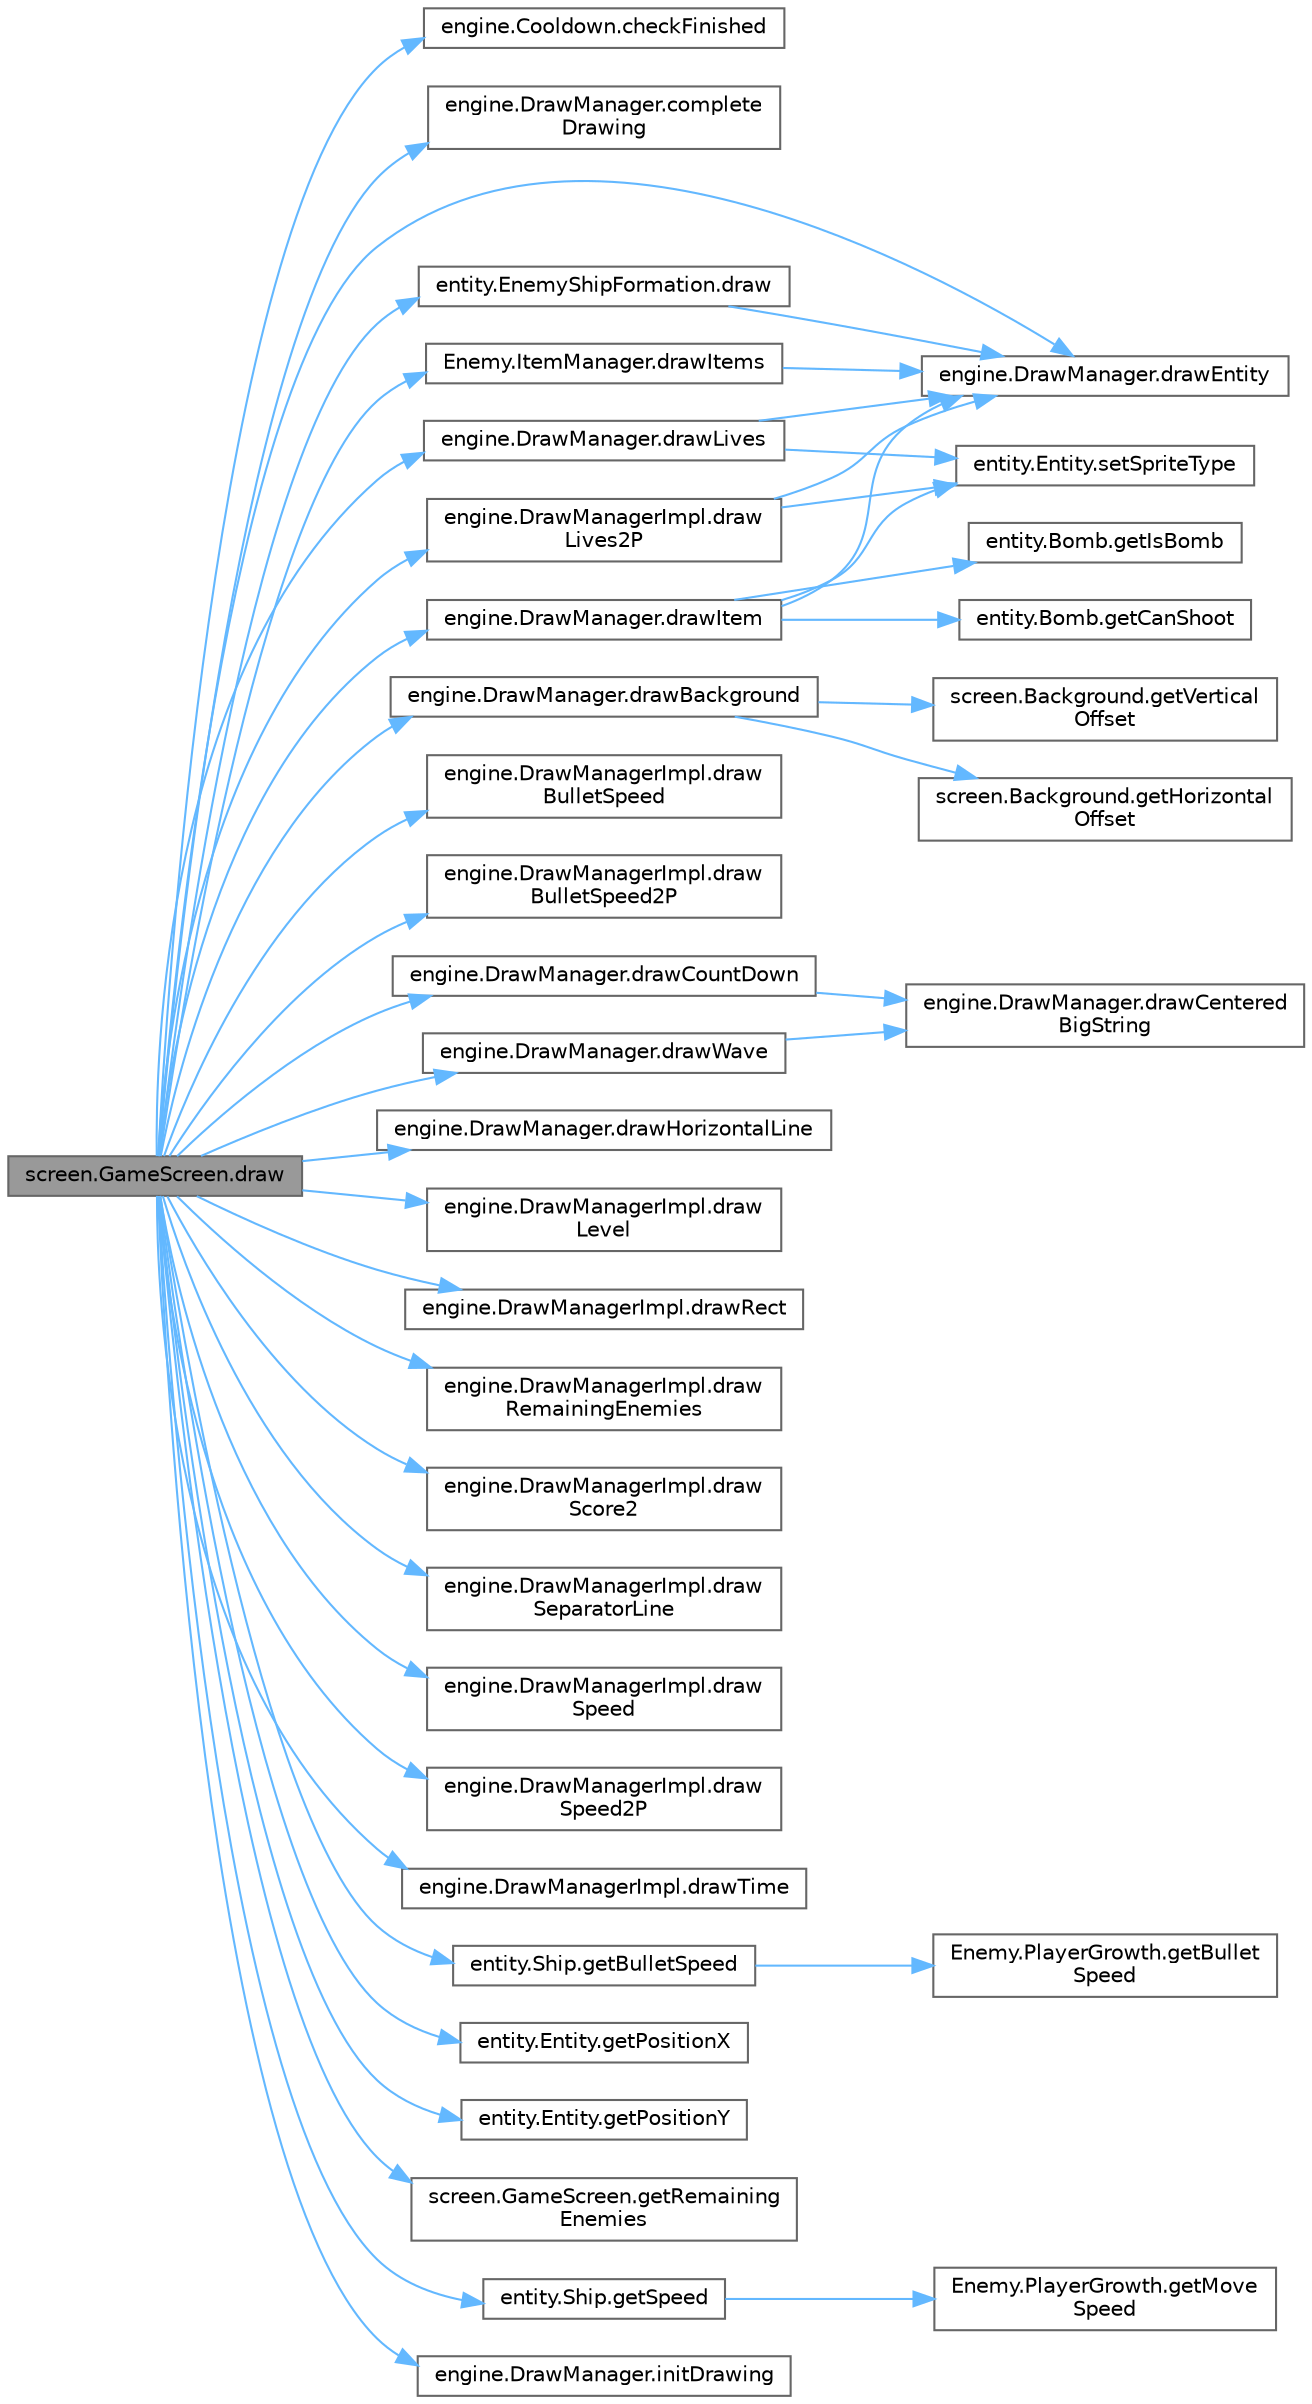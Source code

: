 digraph "screen.GameScreen.draw"
{
 // LATEX_PDF_SIZE
  bgcolor="transparent";
  edge [fontname=Helvetica,fontsize=10,labelfontname=Helvetica,labelfontsize=10];
  node [fontname=Helvetica,fontsize=10,shape=box,height=0.2,width=0.4];
  rankdir="LR";
  Node1 [id="Node000001",label="screen.GameScreen.draw",height=0.2,width=0.4,color="gray40", fillcolor="grey60", style="filled", fontcolor="black",tooltip="Draws the elements associated with the screen."];
  Node1 -> Node2 [id="edge1_Node000001_Node000002",color="steelblue1",style="solid",tooltip=" "];
  Node2 [id="Node000002",label="engine.Cooldown.checkFinished",height=0.2,width=0.4,color="grey40", fillcolor="white", style="filled",URL="$classengine_1_1_cooldown.html#a941db70eb870be549e8a2b1a1fdb6793",tooltip="Checks if the cooldown is finished."];
  Node1 -> Node3 [id="edge2_Node000001_Node000003",color="steelblue1",style="solid",tooltip=" "];
  Node3 [id="Node000003",label="engine.DrawManager.complete\lDrawing",height=0.2,width=0.4,color="grey40", fillcolor="white", style="filled",URL="$classengine_1_1_draw_manager.html#ad0ebafd3a3a50e5d0af5074854013cf9",tooltip="Draws the completed drawing on screen."];
  Node1 -> Node4 [id="edge3_Node000001_Node000004",color="steelblue1",style="solid",tooltip=" "];
  Node4 [id="Node000004",label="entity.EnemyShipFormation.draw",height=0.2,width=0.4,color="grey40", fillcolor="white", style="filled",URL="$classentity_1_1_enemy_ship_formation.html#ac121bfcfa5d1009be4cb81903a1c5cb3",tooltip="Draws every individual component of the formation."];
  Node4 -> Node5 [id="edge4_Node000004_Node000005",color="steelblue1",style="solid",tooltip=" "];
  Node5 [id="Node000005",label="engine.DrawManager.drawEntity",height=0.2,width=0.4,color="grey40", fillcolor="white", style="filled",URL="$classengine_1_1_draw_manager.html#a3ef1def588c0f283cf6066af12d7ad63",tooltip="Draws an entity, using the apropiate image."];
  Node1 -> Node6 [id="edge5_Node000001_Node000006",color="steelblue1",style="solid",tooltip=" "];
  Node6 [id="Node000006",label="engine.DrawManager.drawBackground",height=0.2,width=0.4,color="grey40", fillcolor="white", style="filled",URL="$classengine_1_1_draw_manager.html#ad4a1573245af660f915c3523d8ed5ce2",tooltip=" "];
  Node6 -> Node7 [id="edge6_Node000006_Node000007",color="steelblue1",style="solid",tooltip=" "];
  Node7 [id="Node000007",label="screen.Background.getHorizontal\lOffset",height=0.2,width=0.4,color="grey40", fillcolor="white", style="filled",URL="$classscreen_1_1_background.html#a918f6f3f1b91f3d38edfc90604c5235f",tooltip=" "];
  Node6 -> Node8 [id="edge7_Node000006_Node000008",color="steelblue1",style="solid",tooltip=" "];
  Node8 [id="Node000008",label="screen.Background.getVertical\lOffset",height=0.2,width=0.4,color="grey40", fillcolor="white", style="filled",URL="$classscreen_1_1_background.html#aa24d734763866bee6c605656eca3632b",tooltip=" "];
  Node1 -> Node9 [id="edge8_Node000001_Node000009",color="steelblue1",style="solid",tooltip=" "];
  Node9 [id="Node000009",label="engine.DrawManagerImpl.draw\lBulletSpeed",height=0.2,width=0.4,color="grey40", fillcolor="white", style="filled",URL="$classengine_1_1_draw_manager_impl.html#a11a846124a4d5ea4c2aaf4411fbdf8e5",tooltip=" "];
  Node1 -> Node10 [id="edge9_Node000001_Node000010",color="steelblue1",style="solid",tooltip=" "];
  Node10 [id="Node000010",label="engine.DrawManagerImpl.draw\lBulletSpeed2P",height=0.2,width=0.4,color="grey40", fillcolor="white", style="filled",URL="$classengine_1_1_draw_manager_impl.html#aac0e3085dce7100b86df3f4f12f74b71",tooltip="Draws 2P's bulletSpeed on screen."];
  Node1 -> Node11 [id="edge10_Node000001_Node000011",color="steelblue1",style="solid",tooltip=" "];
  Node11 [id="Node000011",label="engine.DrawManager.drawCountDown",height=0.2,width=0.4,color="grey40", fillcolor="white", style="filled",URL="$classengine_1_1_draw_manager.html#a5565e08f65338aa6812b22f7857e543a",tooltip="Countdown to game start."];
  Node11 -> Node12 [id="edge11_Node000011_Node000012",color="steelblue1",style="solid",tooltip=" "];
  Node12 [id="Node000012",label="engine.DrawManager.drawCentered\lBigString",height=0.2,width=0.4,color="grey40", fillcolor="white", style="filled",URL="$classengine_1_1_draw_manager.html#a01d2cd207f7553b79e0f73972acd514c",tooltip="Draws a centered string on big font."];
  Node1 -> Node5 [id="edge12_Node000001_Node000005",color="steelblue1",style="solid",tooltip=" "];
  Node1 -> Node13 [id="edge13_Node000001_Node000013",color="steelblue1",style="solid",tooltip=" "];
  Node13 [id="Node000013",label="engine.DrawManager.drawHorizontalLine",height=0.2,width=0.4,color="grey40", fillcolor="white", style="filled",URL="$classengine_1_1_draw_manager.html#a0ad7ae90b2396056fe7d224ca84d35b0",tooltip="Draws a thick line from side to side of the screen."];
  Node1 -> Node14 [id="edge14_Node000001_Node000014",color="steelblue1",style="solid",tooltip=" "];
  Node14 [id="Node000014",label="engine.DrawManager.drawItem",height=0.2,width=0.4,color="grey40", fillcolor="white", style="filled",URL="$classengine_1_1_draw_manager.html#aaa79bdd1a40b73b3c4e11540adc8af65",tooltip="Draw the item that player got."];
  Node14 -> Node5 [id="edge15_Node000014_Node000005",color="steelblue1",style="solid",tooltip=" "];
  Node14 -> Node15 [id="edge16_Node000014_Node000015",color="steelblue1",style="solid",tooltip=" "];
  Node15 [id="Node000015",label="entity.Bomb.getCanShoot",height=0.2,width=0.4,color="grey40", fillcolor="white", style="filled",URL="$classentity_1_1_bomb.html#a8f61c1500609ebfc7a285461ed9e1028",tooltip=" "];
  Node14 -> Node16 [id="edge17_Node000014_Node000016",color="steelblue1",style="solid",tooltip=" "];
  Node16 [id="Node000016",label="entity.Bomb.getIsBomb",height=0.2,width=0.4,color="grey40", fillcolor="white", style="filled",URL="$classentity_1_1_bomb.html#acc740247abbfc0e65202ebbdd984d736",tooltip=" "];
  Node14 -> Node17 [id="edge18_Node000014_Node000017",color="steelblue1",style="solid",tooltip=" "];
  Node17 [id="Node000017",label="entity.Entity.setSpriteType",height=0.2,width=0.4,color="grey40", fillcolor="white", style="filled",URL="$classentity_1_1_entity.html#a6ca6a574524059ce8c1977c88961246c",tooltip="Constructor, establishes the entity's generic properties."];
  Node1 -> Node18 [id="edge19_Node000001_Node000018",color="steelblue1",style="solid",tooltip=" "];
  Node18 [id="Node000018",label="Enemy.ItemManager.drawItems",height=0.2,width=0.4,color="grey40", fillcolor="white", style="filled",URL="$class_enemy_1_1_item_manager.html#a53adc667170457731d144c4f4fb024c0",tooltip=" "];
  Node18 -> Node5 [id="edge20_Node000018_Node000005",color="steelblue1",style="solid",tooltip=" "];
  Node1 -> Node19 [id="edge21_Node000001_Node000019",color="steelblue1",style="solid",tooltip=" "];
  Node19 [id="Node000019",label="engine.DrawManagerImpl.draw\lLevel",height=0.2,width=0.4,color="grey40", fillcolor="white", style="filled",URL="$classengine_1_1_draw_manager_impl.html#ac63cde4d8f1f6271d59be1a3dfd5a2a4",tooltip=" "];
  Node1 -> Node20 [id="edge22_Node000001_Node000020",color="steelblue1",style="solid",tooltip=" "];
  Node20 [id="Node000020",label="engine.DrawManager.drawLives",height=0.2,width=0.4,color="grey40", fillcolor="white", style="filled",URL="$classengine_1_1_draw_manager.html#a2eacd26820b8ce33db5cd9a5ee7ad084",tooltip="For debugging purpouses, draws the canvas borders."];
  Node20 -> Node5 [id="edge23_Node000020_Node000005",color="steelblue1",style="solid",tooltip=" "];
  Node20 -> Node17 [id="edge24_Node000020_Node000017",color="steelblue1",style="solid",tooltip=" "];
  Node1 -> Node21 [id="edge25_Node000001_Node000021",color="steelblue1",style="solid",tooltip=" "];
  Node21 [id="Node000021",label="engine.DrawManagerImpl.draw\lLives2P",height=0.2,width=0.4,color="grey40", fillcolor="white", style="filled",URL="$classengine_1_1_draw_manager_impl.html#a510168f7193dea848c6cf7c8857c943b",tooltip="Draws 2P's lives on screen."];
  Node21 -> Node5 [id="edge26_Node000021_Node000005",color="steelblue1",style="solid",tooltip=" "];
  Node21 -> Node17 [id="edge27_Node000021_Node000017",color="steelblue1",style="solid",tooltip=" "];
  Node1 -> Node22 [id="edge28_Node000001_Node000022",color="steelblue1",style="solid",tooltip=" "];
  Node22 [id="Node000022",label="engine.DrawManagerImpl.drawRect",height=0.2,width=0.4,color="grey40", fillcolor="white", style="filled",URL="$classengine_1_1_draw_manager_impl.html#ac2e2e7173189a1200e779c94fc81f3db",tooltip="Draws a filled rectangle with specified color at given coordinates."];
  Node1 -> Node23 [id="edge29_Node000001_Node000023",color="steelblue1",style="solid",tooltip=" "];
  Node23 [id="Node000023",label="engine.DrawManagerImpl.draw\lRemainingEnemies",height=0.2,width=0.4,color="grey40", fillcolor="white", style="filled",URL="$classengine_1_1_draw_manager_impl.html#a72900ba01dd94c76d34f4e7440175b1b",tooltip="Draw remaining enemies."];
  Node1 -> Node24 [id="edge30_Node000001_Node000024",color="steelblue1",style="solid",tooltip=" "];
  Node24 [id="Node000024",label="engine.DrawManagerImpl.draw\lScore2",height=0.2,width=0.4,color="grey40", fillcolor="white", style="filled",URL="$classengine_1_1_draw_manager_impl.html#adb5a74ab625e95650dcbb67fd091c94f",tooltip="Draws the player's score on the screen."];
  Node1 -> Node25 [id="edge31_Node000001_Node000025",color="steelblue1",style="solid",tooltip=" "];
  Node25 [id="Node000025",label="engine.DrawManagerImpl.draw\lSeparatorLine",height=0.2,width=0.4,color="grey40", fillcolor="white", style="filled",URL="$classengine_1_1_draw_manager_impl.html#a199dc4f8e3b4ac0eb9621e96dc099fbd",tooltip="Draws current score on screen."];
  Node1 -> Node26 [id="edge32_Node000001_Node000026",color="steelblue1",style="solid",tooltip=" "];
  Node26 [id="Node000026",label="engine.DrawManagerImpl.draw\lSpeed",height=0.2,width=0.4,color="grey40", fillcolor="white", style="filled",URL="$classengine_1_1_draw_manager_impl.html#a5b6caa1cf519e9a3780aee425692adae",tooltip=" "];
  Node1 -> Node27 [id="edge33_Node000001_Node000027",color="steelblue1",style="solid",tooltip=" "];
  Node27 [id="Node000027",label="engine.DrawManagerImpl.draw\lSpeed2P",height=0.2,width=0.4,color="grey40", fillcolor="white", style="filled",URL="$classengine_1_1_draw_manager_impl.html#a2f6854bea93ec7ed970915a124120de8",tooltip="Draws 2P's speed on screen."];
  Node1 -> Node28 [id="edge34_Node000001_Node000028",color="steelblue1",style="solid",tooltip=" "];
  Node28 [id="Node000028",label="engine.DrawManagerImpl.drawTime",height=0.2,width=0.4,color="grey40", fillcolor="white", style="filled",URL="$classengine_1_1_draw_manager_impl.html#a63f99f786e24b13f2b46e711abf631de",tooltip="Draws current score on screen."];
  Node1 -> Node29 [id="edge35_Node000001_Node000029",color="steelblue1",style="solid",tooltip=" "];
  Node29 [id="Node000029",label="engine.DrawManager.drawWave",height=0.2,width=0.4,color="grey40", fillcolor="white", style="filled",URL="$classengine_1_1_draw_manager.html#a7e1038b4e1fefb842a5b1a0555cb4d67",tooltip=" "];
  Node29 -> Node12 [id="edge36_Node000029_Node000012",color="steelblue1",style="solid",tooltip=" "];
  Node1 -> Node30 [id="edge37_Node000001_Node000030",color="steelblue1",style="solid",tooltip=" "];
  Node30 [id="Node000030",label="entity.Ship.getBulletSpeed",height=0.2,width=0.4,color="grey40", fillcolor="white", style="filled",URL="$classentity_1_1_ship.html#a40d9c2f37374225ab72ba85e26492efe",tooltip="Calculates and returns the bullet speed in Pixels per frame."];
  Node30 -> Node31 [id="edge38_Node000030_Node000031",color="steelblue1",style="solid",tooltip=" "];
  Node31 [id="Node000031",label="Enemy.PlayerGrowth.getBullet\lSpeed",height=0.2,width=0.4,color="grey40", fillcolor="white", style="filled",URL="$class_enemy_1_1_player_growth.html#acdf3474eea58fcc63344d3bf646542a4",tooltip=" "];
  Node1 -> Node32 [id="edge39_Node000001_Node000032",color="steelblue1",style="solid",tooltip=" "];
  Node32 [id="Node000032",label="entity.Entity.getPositionX",height=0.2,width=0.4,color="grey40", fillcolor="white", style="filled",URL="$classentity_1_1_entity.html#aade70f342a09b3c37b7f40d17db45983",tooltip="Getter for the X axis position of the entity."];
  Node1 -> Node33 [id="edge40_Node000001_Node000033",color="steelblue1",style="solid",tooltip=" "];
  Node33 [id="Node000033",label="entity.Entity.getPositionY",height=0.2,width=0.4,color="grey40", fillcolor="white", style="filled",URL="$classentity_1_1_entity.html#afdcbb4ca073d5a81b37ed096ac85f5ef",tooltip="Getter for the Y axis position of the entity."];
  Node1 -> Node34 [id="edge41_Node000001_Node000034",color="steelblue1",style="solid",tooltip=" "];
  Node34 [id="Node000034",label="screen.GameScreen.getRemaining\lEnemies",height=0.2,width=0.4,color="grey40", fillcolor="white", style="filled",URL="$classscreen_1_1_game_screen.html#af0fbd31299bcfb4e29e4474bb25ad73a",tooltip="Check remaining enemies."];
  Node1 -> Node35 [id="edge42_Node000001_Node000035",color="steelblue1",style="solid",tooltip=" "];
  Node35 [id="Node000035",label="entity.Ship.getSpeed",height=0.2,width=0.4,color="grey40", fillcolor="white", style="filled",URL="$classentity_1_1_ship.html#afd86f13a6b7af8196f97df35189200f3",tooltip="Getter for the ship's speed."];
  Node35 -> Node36 [id="edge43_Node000035_Node000036",color="steelblue1",style="solid",tooltip=" "];
  Node36 [id="Node000036",label="Enemy.PlayerGrowth.getMove\lSpeed",height=0.2,width=0.4,color="grey40", fillcolor="white", style="filled",URL="$class_enemy_1_1_player_growth.html#ae6396c147b3b5b7b332ac92119f3707d",tooltip=" "];
  Node1 -> Node37 [id="edge44_Node000001_Node000037",color="steelblue1",style="solid",tooltip=" "];
  Node37 [id="Node000037",label="engine.DrawManager.initDrawing",height=0.2,width=0.4,color="grey40", fillcolor="white", style="filled",URL="$classengine_1_1_draw_manager.html#a4e020955bc763452deba09367dbcf30d",tooltip="First part of the drawing process."];
}
